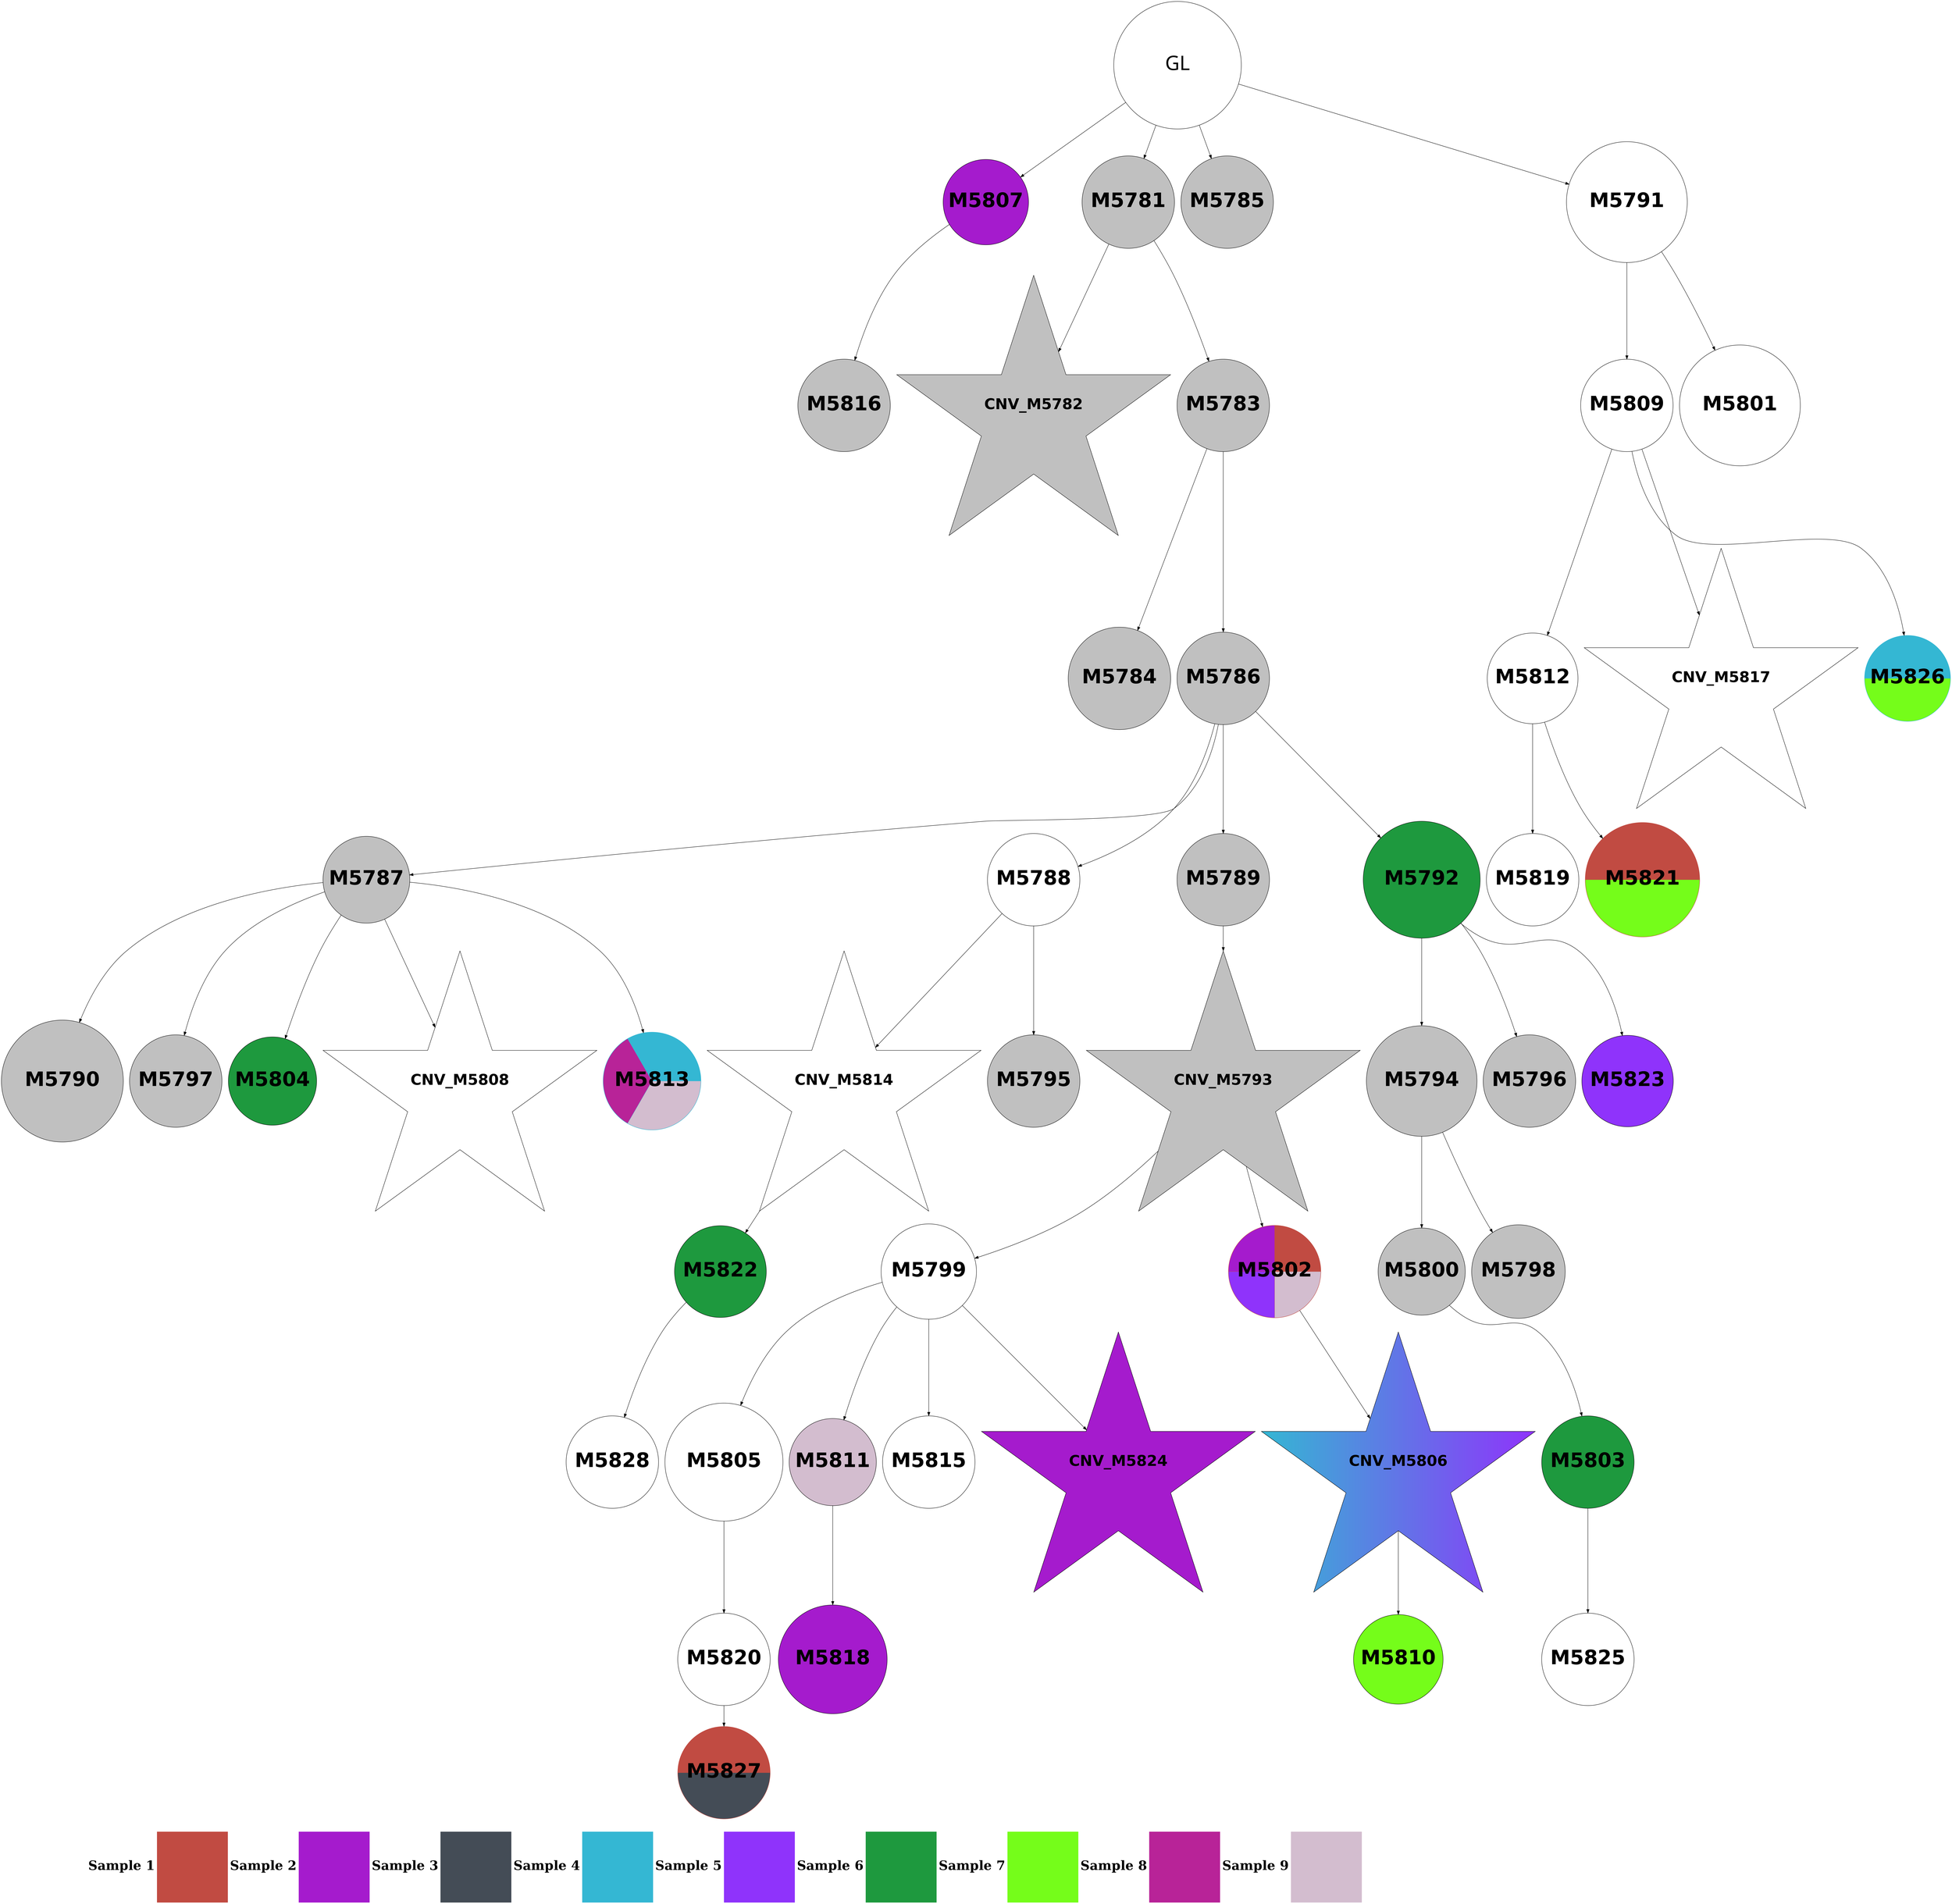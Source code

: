 digraph G { 
rankdir=TB;
5824 -> 5830;
5824 -> 5836;
5824 -> 5840;
5824 -> 5849;
5825 -> 5828;
5827 -> 5831;
5828 -> 5850;
5830 -> 5845;
5831 -> 5835;
5832 -> 5841;
5834 -> 5837;
5834 -> 5842;
5834 -> 5851;
5836 -> 5843;
5805 -> 5806;
5805 -> 5810;
5805 -> 5816;
5805 -> 5832;
5837 -> 5844;
5837 -> 5846;
5806 -> 5807;
5806 -> 5808;
5839 -> 5847;
5808 -> 5809;
5808 -> 5811;
5811 -> 5812;
5811 -> 5813;
5811 -> 5814;
5811 -> 5817;
5812 -> 5815;
5812 -> 5822;
5812 -> 5829;
5812 -> 5833;
5812 -> 5838;
5813 -> 5820;
5813 -> 5839;
5845 -> 5852;
5814 -> 5818;
5847 -> 5853;
5816 -> 5826;
5816 -> 5834;
5817 -> 5819;
5817 -> 5821;
5817 -> 5848;
5818 -> 5824;
5818 -> 5827;
5819 -> 5823;
5819 -> 5825;
5836 [shape=circle style=filled fillcolor="#d3bdcf" fontname="helvetica-bold" fontsize=56 label="M5811" width=2.62 height=2 ];
5838 [shape=circle style=wedged color="#34b7d3:#b82398:#d3bdcf" fontname="helvetica-bold" fontsize=56 label="M5813" width=3.84 height=2 ];
5819 [shape=circle style=filled fillcolor=grey fontname="helvetica-bold" fontsize=56 label="M5794" width=4.33 height=2 ];
5821 [shape=circle style=filled fillcolor=grey fontname="helvetica-bold" fontsize=56 label="M5796" width=1.2 height=2 ];
5827 [shape=circle style=wedged color="#c14b42:#a51bcd:#8f33fb:#d3bdcf" fontname="helvetica-bold" fontsize=56 label="M5802" width=0.23 height=2 ];
5824 [shape=circle style=filled fillcolor=white fontname="helvetica-bold" fontsize=56 label="M5799" width=3.74 height=2 ];
5812 [shape=circle style=filled fillcolor=grey fontname="helvetica-bold" fontsize=56 label="M5787" width=2.69 height=2 ];
5828 [shape=circle style=filled fillcolor="#1e993e" fontname="helvetica-bold" fontsize=56 label="M5803" width=0.33 height=2 ];
5843 [shape=circle style=filled fillcolor="#a51bcd" fontname="helvetica-bold" fontsize=56 label="M5818" width=4.27 height=2 ];
5817 [shape=circle style=filled fillcolor="#1e993e" fontname="helvetica-bold" fontsize=56 label="M5792" width=4.59 height=2 ];
5842 [shape=star style=filled fillcolor=white fontname="helvetica-bold" fontsize=42 label="CNV_M5817"];
5820 [shape=circle style=filled fillcolor=grey fontname="helvetica-bold" fontsize=56 label="M5795" width=1.29 height=2 ];
5841 [shape=circle style=filled fillcolor=grey fontname="helvetica-bold" fontsize=56 label="M5816" width=0.1 height=2 ];
5823 [shape=circle style=filled fillcolor=grey fontname="helvetica-bold" fontsize=56 label="M5798" width=3.67 height=2 ];
5837 [shape=circle style=filled fillcolor=white fontname="helvetica-bold" fontsize=56 label="M5812" width=3.55 height=2 ];
5810 [shape=circle style=filled fillcolor=grey fontname="helvetica-bold" fontsize=56 label="M5785" width=1.69 height=2 ];
5848 [shape=circle style=filled fillcolor="#8f33fb" fontname="helvetica-bold" fontsize=56 label="M5823" width=3.58 height=2 ];
5822 [shape=circle style=filled fillcolor=grey fontname="helvetica-bold" fontsize=56 label="M5797" width=0.79 height=2 ];
5805 [label="GL" fontname="arial-bold" fontsize=56 width=5 height=5];
5847 [shape=circle style=filled fillcolor="#1e993e" fontname="helvetica-bold" fontsize=56 label="M5822" width=3.6 height=2 ];
5845 [shape=circle style=filled fillcolor=white fontname="helvetica-bold" fontsize=56 label="M5820" width=1.05 height=2 ];
5807 [shape=star style=filled fillcolor=grey fontname="helvetica-bold" fontsize=42 label="CNV_M5782"];
5851 [shape=circle style=wedged color="#34b7d3:#75fd1a" fontname="helvetica-bold" fontsize=56 label="M5826" width=2.84 height=2 ];
5825 [shape=circle style=filled fillcolor=grey fontname="helvetica-bold" fontsize=56 label="M5800" width=2.63 height=2 ];
5832 [shape=circle style=filled fillcolor="#a51bcd" fontname="helvetica-bold" fontsize=56 label="M5807" width=3.35 height=2 ];
5849 [shape=star style=filled fillcolor="#a51bcd" fontname="helvetica-bold" fontsize=42 label="CNV_M5824"];
5814 [shape=circle style=filled fillcolor=grey fontname="helvetica-bold" fontsize=56 label="M5789" width=0.46 height=2 ];
5830 [shape=circle style=filled fillcolor=white fontname="helvetica-bold" fontsize=56 label="M5805" width=4.62 height=2 ];
5813 [shape=circle style=filled fillcolor=white fontname="helvetica-bold" fontsize=56 label="M5788" width=1.28 height=2 ];
5809 [shape=circle style=filled fillcolor=grey fontname="helvetica-bold" fontsize=56 label="M5784" width=4.01 height=2 ];
5835 [shape=circle style=filled fillcolor="#75fd1a" fontname="helvetica-bold" fontsize=56 label="M5810" width=2.25 height=2 ];
5808 [shape=circle style=filled fillcolor=grey fontname="helvetica-bold" fontsize=56 label="M5783" width=0.99 height=2 ];
5852 [shape=circle style=wedged color="#c14b42:#444c56" fontname="helvetica-bold" fontsize=56 label="M5827" width=0.82 height=2 ];
5839 [shape=star style=filled fillcolor=white fontname="helvetica-bold" fontsize=42 label="CNV_M5814"];
5831 [shape=star style=filled fillcolor="#34b7d3:#8f33fb" fontname="helvetica-bold" fontsize=42 label="CNV_M5806"];
5829 [shape=circle style=filled fillcolor="#1e993e" fontname="helvetica-bold" fontsize=56 label="M5804" width=2.42 height=2 ];
5853 [shape=circle style=filled fillcolor=white fontname="helvetica-bold" fontsize=56 label="M5828" width=0.8 height=2 ];
5834 [shape=circle style=filled fillcolor=white fontname="helvetica-bold" fontsize=56 label="M5809" width=0.23 height=2 ];
5840 [shape=circle style=filled fillcolor=white fontname="helvetica-bold" fontsize=56 label="M5815" width=0.03 height=2 ];
5816 [shape=circle style=filled fillcolor=white fontname="helvetica-bold" fontsize=56 label="M5791" width=4.73 height=2 ];
5818 [shape=star style=filled fillcolor=grey fontname="helvetica-bold" fontsize=42 label="CNV_M5793"];
5850 [shape=circle style=filled fillcolor=white fontname="helvetica-bold" fontsize=56 label="M5825" width=0.87 height=2 ];
5846 [shape=circle style=wedged color="#c14b42:#75fd1a" fontname="helvetica-bold" fontsize=56 label="M5821" width=4.49 height=2 ];
5811 [shape=circle style=filled fillcolor=grey fontname="helvetica-bold" fontsize=56 label="M5786" width=0.84 height=2 ];
5844 [shape=circle style=filled fillcolor=white fontname="helvetica-bold" fontsize=56 label="M5819" width=0.64 height=2 ];
5806 [shape=circle style=filled fillcolor=grey fontname="helvetica-bold" fontsize=56 label="M5781" width=0.78 height=2 ];
5833 [shape=star style=filled fillcolor=white fontname="helvetica-bold" fontsize=42 label="CNV_M5808"];
5815 [shape=circle style=filled fillcolor=grey fontname="helvetica-bold" fontsize=56 label="M5790" width=4.78 height=2 ];
5826 [shape=circle style=filled fillcolor=white fontname="helvetica-bold" fontsize=56 label="M5801" width=4.74 height=2 ];
{rank=sink;
Legend[shape=none, margin=0, label=<<TABLE border="0" cellborder="0" cellspacing="0"> 
<TR><TD width="200" height="200" colspan="1"><FONT POINT-SIZE="36.0"><B>Sample 1</B></FONT></TD><TD width="200" height="200" colspan="1" BGCOLOR="#c14b42"></TD>
<TD width="200" height="200" colspan="1"><FONT POINT-SIZE="36.0"><B>Sample 2</B></FONT></TD><TD width="200" height="200" colspan="1" BGCOLOR="#a51bcd"></TD>
<TD width="200" height="200" colspan="1"><FONT POINT-SIZE="36.0"><B>Sample 3</B></FONT></TD><TD width="200" height="200" colspan="1" BGCOLOR="#444c56"></TD>
<TD width="200" height="200" colspan="1"><FONT POINT-SIZE="36.0"><B>Sample 4</B></FONT></TD><TD width="200" height="200" colspan="1" BGCOLOR="#34b7d3"></TD>
<TD width="200" height="200" colspan="1"><FONT POINT-SIZE="36.0"><B>Sample 5</B></FONT></TD><TD width="200" height="200" colspan="1" BGCOLOR="#8f33fb"></TD>
<TD width="200" height="200" colspan="1"><FONT POINT-SIZE="36.0"><B>Sample 6</B></FONT></TD><TD width="200" height="200" colspan="1" BGCOLOR="#1e993e"></TD>
<TD width="200" height="200" colspan="1"><FONT POINT-SIZE="36.0"><B>Sample 7</B></FONT></TD><TD width="200" height="200" colspan="1" BGCOLOR="#75fd1a"></TD>
<TD width="200" height="200" colspan="1"><FONT POINT-SIZE="36.0"><B>Sample 8</B></FONT></TD><TD width="200" height="200" colspan="1" BGCOLOR="#b82398"></TD>
<TD width="200" height="200" colspan="1"><FONT POINT-SIZE="36.0"><B>Sample 9</B></FONT></TD><TD width="200" height="200" colspan="1" BGCOLOR="#d3bdcf"></TD>
</TR></TABLE>>];
} 
}